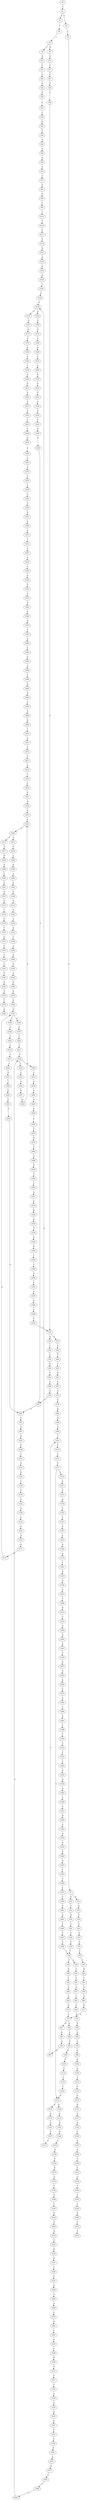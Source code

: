 strict digraph  {
	S0 -> S1 [ label = C ];
	S1 -> S2 [ label = A ];
	S1 -> S3 [ label = T ];
	S2 -> S4 [ label = T ];
	S3 -> S5 [ label = T ];
	S4 -> S6 [ label = C ];
	S5 -> S7 [ label = C ];
	S6 -> S8 [ label = T ];
	S6 -> S9 [ label = G ];
	S7 -> S10 [ label = C ];
	S7 -> S11 [ label = G ];
	S8 -> S12 [ label = G ];
	S9 -> S13 [ label = T ];
	S10 -> S14 [ label = T ];
	S11 -> S15 [ label = A ];
	S12 -> S16 [ label = C ];
	S13 -> S17 [ label = C ];
	S14 -> S18 [ label = G ];
	S15 -> S19 [ label = T ];
	S16 -> S20 [ label = C ];
	S17 -> S21 [ label = C ];
	S18 -> S22 [ label = T ];
	S19 -> S23 [ label = C ];
	S20 -> S24 [ label = A ];
	S21 -> S25 [ label = T ];
	S22 -> S26 [ label = C ];
	S23 -> S27 [ label = G ];
	S24 -> S28 [ label = G ];
	S25 -> S29 [ label = C ];
	S26 -> S30 [ label = C ];
	S27 -> S31 [ label = T ];
	S28 -> S32 [ label = T ];
	S29 -> S33 [ label = T ];
	S30 -> S34 [ label = T ];
	S31 -> S35 [ label = T ];
	S32 -> S36 [ label = C ];
	S33 -> S37 [ label = T ];
	S33 -> S38 [ label = G ];
	S34 -> S39 [ label = A ];
	S34 -> S40 [ label = T ];
	S35 -> S41 [ label = T ];
	S36 -> S42 [ label = G ];
	S37 -> S43 [ label = C ];
	S38 -> S44 [ label = T ];
	S39 -> S45 [ label = C ];
	S40 -> S46 [ label = G ];
	S41 -> S47 [ label = G ];
	S42 -> S48 [ label = T ];
	S43 -> S49 [ label = T ];
	S44 -> S50 [ label = C ];
	S45 -> S51 [ label = T ];
	S46 -> S52 [ label = T ];
	S47 -> S53 [ label = T ];
	S48 -> S54 [ label = A ];
	S49 -> S55 [ label = C ];
	S50 -> S56 [ label = G ];
	S51 -> S57 [ label = A ];
	S52 -> S58 [ label = A ];
	S53 -> S59 [ label = A ];
	S54 -> S60 [ label = A ];
	S55 -> S61 [ label = G ];
	S56 -> S62 [ label = T ];
	S57 -> S63 [ label = C ];
	S58 -> S64 [ label = G ];
	S59 -> S65 [ label = G ];
	S60 -> S66 [ label = G ];
	S61 -> S67 [ label = G ];
	S62 -> S68 [ label = G ];
	S63 -> S69 [ label = C ];
	S64 -> S70 [ label = G ];
	S65 -> S71 [ label = G ];
	S66 -> S72 [ label = A ];
	S67 -> S73 [ label = A ];
	S68 -> S74 [ label = G ];
	S69 -> S75 [ label = A ];
	S70 -> S76 [ label = A ];
	S71 -> S76 [ label = A ];
	S72 -> S77 [ label = C ];
	S73 -> S78 [ label = G ];
	S74 -> S79 [ label = T ];
	S75 -> S80 [ label = G ];
	S76 -> S81 [ label = G ];
	S76 -> S82 [ label = A ];
	S77 -> S83 [ label = G ];
	S78 -> S84 [ label = A ];
	S79 -> S85 [ label = A ];
	S80 -> S86 [ label = G ];
	S81 -> S87 [ label = A ];
	S82 -> S88 [ label = A ];
	S83 -> S89 [ label = G ];
	S84 -> S90 [ label = G ];
	S85 -> S91 [ label = C ];
	S86 -> S92 [ label = A ];
	S87 -> S93 [ label = G ];
	S88 -> S94 [ label = G ];
	S89 -> S95 [ label = C ];
	S90 -> S96 [ label = G ];
	S91 -> S97 [ label = C ];
	S92 -> S98 [ label = G ];
	S93 -> S99 [ label = G ];
	S94 -> S100 [ label = G ];
	S95 -> S101 [ label = T ];
	S96 -> S102 [ label = T ];
	S97 -> S103 [ label = G ];
	S98 -> S104 [ label = A ];
	S99 -> S102 [ label = T ];
	S100 -> S105 [ label = T ];
	S101 -> S106 [ label = C ];
	S102 -> S107 [ label = C ];
	S103 -> S108 [ label = G ];
	S104 -> S109 [ label = G ];
	S105 -> S110 [ label = C ];
	S106 -> S111 [ label = T ];
	S107 -> S112 [ label = C ];
	S108 -> S113 [ label = T ];
	S109 -> S114 [ label = T ];
	S110 -> S115 [ label = C ];
	S111 -> S116 [ label = C ];
	S112 -> S117 [ label = C ];
	S113 -> S118 [ label = G ];
	S114 -> S119 [ label = C ];
	S115 -> S120 [ label = C ];
	S116 -> S121 [ label = G ];
	S117 -> S122 [ label = A ];
	S117 -> S123 [ label = G ];
	S118 -> S124 [ label = G ];
	S119 -> S125 [ label = A ];
	S120 -> S123 [ label = G ];
	S121 -> S126 [ label = A ];
	S122 -> S127 [ label = G ];
	S123 -> S128 [ label = G ];
	S123 -> S129 [ label = A ];
	S124 -> S130 [ label = T ];
	S125 -> S131 [ label = G ];
	S126 -> S132 [ label = A ];
	S127 -> S133 [ label = A ];
	S128 -> S134 [ label = A ];
	S129 -> S135 [ label = A ];
	S130 -> S136 [ label = T ];
	S131 -> S137 [ label = G ];
	S132 -> S138 [ label = G ];
	S133 -> S139 [ label = G ];
	S134 -> S140 [ label = G ];
	S135 -> S141 [ label = G ];
	S136 -> S142 [ label = A ];
	S137 -> S143 [ label = A ];
	S138 -> S144 [ label = T ];
	S139 -> S145 [ label = C ];
	S140 -> S146 [ label = G ];
	S141 -> S147 [ label = T ];
	S142 -> S148 [ label = G ];
	S143 -> S149 [ label = C ];
	S144 -> S150 [ label = C ];
	S145 -> S151 [ label = C ];
	S146 -> S152 [ label = C ];
	S147 -> S153 [ label = C ];
	S148 -> S154 [ label = A ];
	S149 -> S155 [ label = C ];
	S150 -> S156 [ label = G ];
	S151 -> S157 [ label = A ];
	S152 -> S158 [ label = G ];
	S153 -> S156 [ label = G ];
	S154 -> S159 [ label = A ];
	S155 -> S160 [ label = A ];
	S156 -> S161 [ label = C ];
	S156 -> S162 [ label = A ];
	S157 -> S163 [ label = C ];
	S158 -> S164 [ label = T ];
	S159 -> S165 [ label = G ];
	S160 -> S166 [ label = G ];
	S161 -> S167 [ label = G ];
	S162 -> S168 [ label = G ];
	S163 -> S169 [ label = G ];
	S164 -> S170 [ label = G ];
	S165 -> S171 [ label = G ];
	S166 -> S172 [ label = T ];
	S167 -> S173 [ label = G ];
	S168 -> S174 [ label = G ];
	S169 -> S175 [ label = G ];
	S170 -> S176 [ label = G ];
	S171 -> S177 [ label = G ];
	S172 -> S178 [ label = C ];
	S173 -> S179 [ label = C ];
	S174 -> S180 [ label = T ];
	S175 -> S181 [ label = T ];
	S176 -> S182 [ label = T ];
	S177 -> S183 [ label = G ];
	S178 -> S184 [ label = T ];
	S179 -> S185 [ label = T ];
	S180 -> S186 [ label = A ];
	S181 -> S187 [ label = T ];
	S182 -> S188 [ label = A ];
	S183 -> S189 [ label = T ];
	S183 -> S190 [ label = G ];
	S184 -> S191 [ label = C ];
	S185 -> S192 [ label = A ];
	S186 -> S193 [ label = T ];
	S187 -> S194 [ label = A ];
	S188 -> S195 [ label = T ];
	S189 -> S196 [ label = C ];
	S190 -> S197 [ label = T ];
	S191 -> S198 [ label = T ];
	S192 -> S199 [ label = T ];
	S193 -> S200 [ label = A ];
	S194 -> S201 [ label = C ];
	S195 -> S202 [ label = G ];
	S196 -> S203 [ label = T ];
	S197 -> S204 [ label = C ];
	S198 -> S205 [ label = G ];
	S199 -> S206 [ label = A ];
	S200 -> S207 [ label = A ];
	S201 -> S208 [ label = T ];
	S202 -> S209 [ label = A ];
	S203 -> S210 [ label = C ];
	S204 -> S211 [ label = C ];
	S205 -> S212 [ label = T ];
	S206 -> S213 [ label = G ];
	S207 -> S214 [ label = G ];
	S208 -> S215 [ label = G ];
	S209 -> S216 [ label = G ];
	S210 -> S217 [ label = T ];
	S211 -> S218 [ label = G ];
	S212 -> S219 [ label = A ];
	S213 -> S220 [ label = T ];
	S214 -> S221 [ label = T ];
	S215 -> S222 [ label = C ];
	S216 -> S223 [ label = C ];
	S217 -> S224 [ label = C ];
	S218 -> S225 [ label = C ];
	S218 -> S226 [ label = T ];
	S220 -> S227 [ label = A ];
	S221 -> S228 [ label = C ];
	S222 -> S229 [ label = A ];
	S223 -> S230 [ label = G ];
	S224 -> S231 [ label = G ];
	S225 -> S232 [ label = C ];
	S226 -> S233 [ label = C ];
	S227 -> S234 [ label = G ];
	S228 -> S235 [ label = G ];
	S229 -> S236 [ label = G ];
	S230 -> S237 [ label = G ];
	S231 -> S238 [ label = T ];
	S232 -> S239 [ label = G ];
	S233 -> S240 [ label = G ];
	S234 -> S241 [ label = C ];
	S235 -> S242 [ label = T ];
	S236 -> S243 [ label = A ];
	S237 -> S244 [ label = T ];
	S238 -> S245 [ label = G ];
	S239 -> S246 [ label = G ];
	S240 -> S247 [ label = G ];
	S241 -> S248 [ label = C ];
	S242 -> S249 [ label = G ];
	S243 -> S250 [ label = C ];
	S244 -> S251 [ label = C ];
	S245 -> S252 [ label = G ];
	S246 -> S253 [ label = A ];
	S247 -> S254 [ label = A ];
	S248 -> S255 [ label = G ];
	S249 -> S256 [ label = G ];
	S250 -> S257 [ label = G ];
	S251 -> S258 [ label = G ];
	S252 -> S259 [ label = T ];
	S253 -> S260 [ label = A ];
	S254 -> S261 [ label = A ];
	S255 -> S262 [ label = A ];
	S256 -> S79 [ label = T ];
	S257 -> S263 [ label = G ];
	S258 -> S264 [ label = C ];
	S259 -> S85 [ label = A ];
	S260 -> S265 [ label = C ];
	S261 -> S266 [ label = C ];
	S262 -> S267 [ label = A ];
	S263 -> S268 [ label = A ];
	S264 -> S269 [ label = A ];
	S265 -> S270 [ label = T ];
	S266 -> S271 [ label = A ];
	S266 -> S272 [ label = T ];
	S267 -> S273 [ label = A ];
	S268 -> S274 [ label = C ];
	S269 -> S275 [ label = C ];
	S270 -> S276 [ label = G ];
	S271 -> S277 [ label = G ];
	S272 -> S278 [ label = A ];
	S273 -> S279 [ label = C ];
	S274 -> S280 [ label = A ];
	S275 -> S281 [ label = G ];
	S276 -> S282 [ label = C ];
	S277 -> S283 [ label = G ];
	S278 -> S284 [ label = C ];
	S279 -> S285 [ label = C ];
	S280 -> S286 [ label = C ];
	S281 -> S287 [ label = C ];
	S282 -> S288 [ label = A ];
	S283 -> S289 [ label = A ];
	S284 -> S290 [ label = A ];
	S285 -> S291 [ label = C ];
	S286 -> S292 [ label = A ];
	S287 -> S293 [ label = G ];
	S288 -> S294 [ label = A ];
	S289 -> S295 [ label = A ];
	S290 -> S296 [ label = A ];
	S291 -> S297 [ label = C ];
	S292 -> S298 [ label = C ];
	S293 -> S299 [ label = C ];
	S294 -> S300 [ label = C ];
	S295 -> S301 [ label = T ];
	S296 -> S302 [ label = C ];
	S297 -> S303 [ label = G ];
	S298 -> S304 [ label = C ];
	S299 -> S305 [ label = G ];
	S300 -> S306 [ label = C ];
	S301 -> S307 [ label = A ];
	S302 -> S308 [ label = G ];
	S303 -> S309 [ label = A ];
	S304 -> S310 [ label = T ];
	S305 -> S311 [ label = G ];
	S306 -> S312 [ label = A ];
	S307 -> S313 [ label = G ];
	S308 -> S314 [ label = A ];
	S309 -> S315 [ label = C ];
	S310 -> S316 [ label = C ];
	S311 -> S317 [ label = C ];
	S312 -> S318 [ label = G ];
	S313 -> S319 [ label = T ];
	S314 -> S320 [ label = A ];
	S315 -> S321 [ label = T ];
	S316 -> S322 [ label = T ];
	S317 -> S323 [ label = T ];
	S318 -> S324 [ label = A ];
	S319 -> S325 [ label = C ];
	S320 -> S326 [ label = A ];
	S321 -> S327 [ label = A ];
	S322 -> S328 [ label = A ];
	S323 -> S329 [ label = G ];
	S324 -> S330 [ label = A ];
	S325 -> S331 [ label = T ];
	S326 -> S332 [ label = A ];
	S327 -> S333 [ label = G ];
	S328 -> S334 [ label = G ];
	S329 -> S335 [ label = G ];
	S330 -> S336 [ label = C ];
	S331 -> S337 [ label = C ];
	S332 -> S338 [ label = C ];
	S333 -> S339 [ label = A ];
	S334 -> S340 [ label = A ];
	S335 -> S341 [ label = A ];
	S336 -> S342 [ label = A ];
	S337 -> S343 [ label = T ];
	S338 -> S344 [ label = A ];
	S339 -> S345 [ label = A ];
	S340 -> S346 [ label = A ];
	S341 -> S347 [ label = A ];
	S342 -> S348 [ label = G ];
	S343 -> S349 [ label = C ];
	S344 -> S350 [ label = G ];
	S345 -> S351 [ label = T ];
	S346 -> S352 [ label = C ];
	S347 -> S353 [ label = T ];
	S348 -> S354 [ label = C ];
	S349 -> S355 [ label = T ];
	S350 -> S356 [ label = A ];
	S351 -> S357 [ label = C ];
	S352 -> S358 [ label = G ];
	S353 -> S359 [ label = G ];
	S354 -> S360 [ label = C ];
	S355 -> S361 [ label = G ];
	S356 -> S362 [ label = A ];
	S357 -> S363 [ label = G ];
	S358 -> S364 [ label = A ];
	S359 -> S365 [ label = G ];
	S360 -> S366 [ label = G ];
	S361 -> S367 [ label = A ];
	S362 -> S368 [ label = G ];
	S363 -> S369 [ label = G ];
	S364 -> S370 [ label = G ];
	S365 -> S371 [ label = G ];
	S366 -> S372 [ label = T ];
	S367 -> S373 [ label = G ];
	S368 -> S374 [ label = G ];
	S369 -> S375 [ label = G ];
	S370 -> S376 [ label = G ];
	S371 -> S377 [ label = G ];
	S372 -> S378 [ label = C ];
	S373 -> S379 [ label = T ];
	S374 -> S380 [ label = G ];
	S375 -> S381 [ label = T ];
	S376 -> S382 [ label = T ];
	S377 -> S383 [ label = T ];
	S378 -> S384 [ label = C ];
	S379 -> S385 [ label = A ];
	S380 -> S183 [ label = G ];
	S381 -> S386 [ label = A ];
	S382 -> S387 [ label = G ];
	S383 -> S388 [ label = C ];
	S384 -> S389 [ label = T ];
	S386 -> S390 [ label = T ];
	S387 -> S391 [ label = T ];
	S388 -> S392 [ label = C ];
	S389 -> S393 [ label = C ];
	S390 -> S394 [ label = C ];
	S391 -> S395 [ label = C ];
	S392 -> S218 [ label = G ];
	S393 -> S33 [ label = T ];
	S394 -> S396 [ label = C ];
	S395 -> S397 [ label = C ];
	S396 -> S398 [ label = C ];
	S397 -> S399 [ label = C ];
	S398 -> S400 [ label = G ];
	S399 -> S401 [ label = T ];
	S400 -> S402 [ label = A ];
	S401 -> S403 [ label = G ];
	S402 -> S404 [ label = A ];
	S403 -> S405 [ label = T ];
	S404 -> S406 [ label = A ];
	S405 -> S407 [ label = C ];
	S406 -> S408 [ label = G ];
	S407 -> S409 [ label = C ];
	S408 -> S410 [ label = T ];
	S409 -> S34 [ label = T ];
	S410 -> S411 [ label = G ];
	S411 -> S412 [ label = T ];
	S412 -> S413 [ label = C ];
	S413 -> S414 [ label = G ];
	S414 -> S415 [ label = T ];
	S415 -> S416 [ label = C ];
	S416 -> S417 [ label = G ];
	S417 -> S418 [ label = G ];
	S418 -> S419 [ label = A ];
	S419 -> S261 [ label = A ];
}
